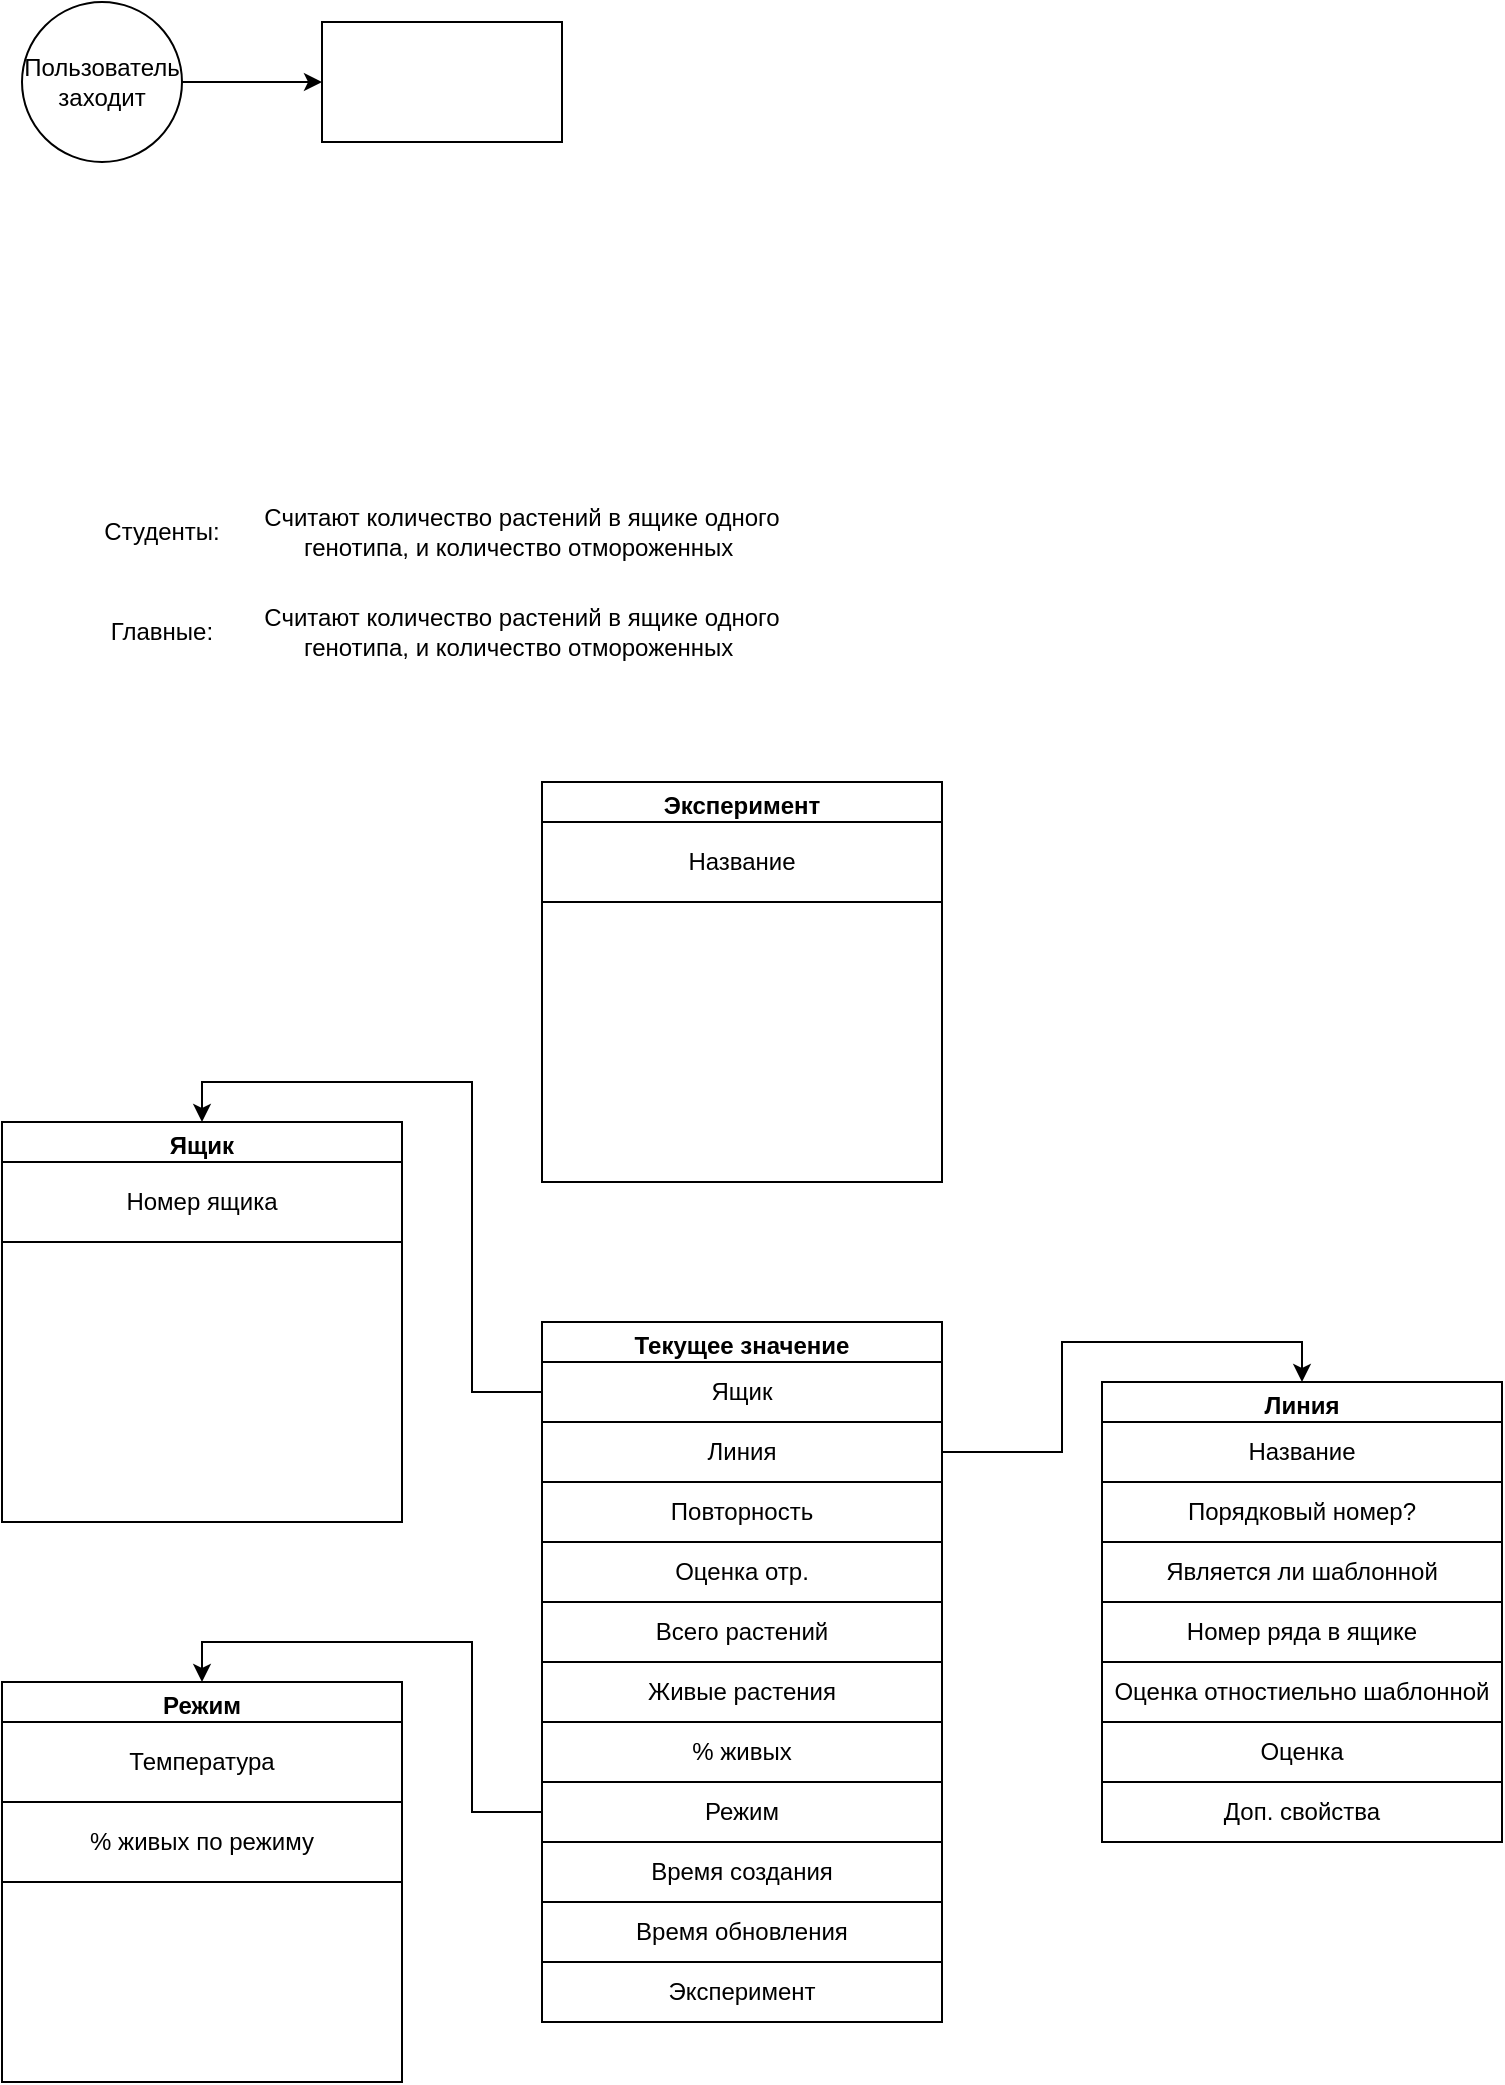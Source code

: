 <mxfile version="23.0.2" type="github">
  <diagram name="Страница — 1" id="YAEtq28-chyO94Poa2OC">
    <mxGraphModel dx="863" dy="544" grid="1" gridSize="10" guides="1" tooltips="1" connect="1" arrows="1" fold="1" page="1" pageScale="1" pageWidth="827" pageHeight="1169" math="0" shadow="0">
      <root>
        <mxCell id="0" />
        <mxCell id="1" parent="0" />
        <mxCell id="zbwAHKaqkKXnbk_BlWzs-1" value="" style="rounded=0;whiteSpace=wrap;html=1;" parent="1" vertex="1">
          <mxGeometry x="170" y="90" width="120" height="60" as="geometry" />
        </mxCell>
        <mxCell id="zbwAHKaqkKXnbk_BlWzs-2" value="Студенты:" style="text;html=1;strokeColor=none;fillColor=none;align=center;verticalAlign=middle;whiteSpace=wrap;rounded=0;" parent="1" vertex="1">
          <mxGeometry x="60" y="330" width="60" height="30" as="geometry" />
        </mxCell>
        <mxCell id="zbwAHKaqkKXnbk_BlWzs-3" value="Главные:" style="text;html=1;strokeColor=none;fillColor=none;align=center;verticalAlign=middle;whiteSpace=wrap;rounded=0;" parent="1" vertex="1">
          <mxGeometry x="60" y="380" width="60" height="30" as="geometry" />
        </mxCell>
        <mxCell id="zbwAHKaqkKXnbk_BlWzs-4" value="Считают количество растений в ящике одного генотипа, и количество отмороженных&amp;nbsp;" style="text;html=1;strokeColor=none;fillColor=none;align=center;verticalAlign=middle;whiteSpace=wrap;rounded=0;" parent="1" vertex="1">
          <mxGeometry x="120" y="330" width="300" height="30" as="geometry" />
        </mxCell>
        <mxCell id="zbwAHKaqkKXnbk_BlWzs-5" value="Считают количество растений в ящике одного генотипа, и количество отмороженных&amp;nbsp;" style="text;html=1;strokeColor=none;fillColor=none;align=center;verticalAlign=middle;whiteSpace=wrap;rounded=0;" parent="1" vertex="1">
          <mxGeometry x="120" y="380" width="300" height="30" as="geometry" />
        </mxCell>
        <mxCell id="zbwAHKaqkKXnbk_BlWzs-7" style="edgeStyle=orthogonalEdgeStyle;rounded=0;orthogonalLoop=1;jettySize=auto;html=1;entryX=0;entryY=0.5;entryDx=0;entryDy=0;" parent="1" source="zbwAHKaqkKXnbk_BlWzs-6" target="zbwAHKaqkKXnbk_BlWzs-1" edge="1">
          <mxGeometry relative="1" as="geometry" />
        </mxCell>
        <mxCell id="zbwAHKaqkKXnbk_BlWzs-6" value="Пользователь заходит" style="ellipse;whiteSpace=wrap;html=1;aspect=fixed;" parent="1" vertex="1">
          <mxGeometry x="20" y="80" width="80" height="80" as="geometry" />
        </mxCell>
        <mxCell id="zbwAHKaqkKXnbk_BlWzs-8" value="Ящик" style="swimlane;whiteSpace=wrap;html=1;" parent="1" vertex="1">
          <mxGeometry x="10" y="640" width="200" height="200" as="geometry" />
        </mxCell>
        <mxCell id="zbwAHKaqkKXnbk_BlWzs-41" value="Номер ящика" style="rounded=0;whiteSpace=wrap;html=1;" parent="zbwAHKaqkKXnbk_BlWzs-8" vertex="1">
          <mxGeometry y="20" width="200" height="40" as="geometry" />
        </mxCell>
        <mxCell id="zbwAHKaqkKXnbk_BlWzs-15" value="Линия" style="swimlane;whiteSpace=wrap;html=1;" parent="1" vertex="1">
          <mxGeometry x="560" y="770" width="200" height="230" as="geometry" />
        </mxCell>
        <mxCell id="zbwAHKaqkKXnbk_BlWzs-38" value="Название" style="rounded=0;whiteSpace=wrap;html=1;" parent="zbwAHKaqkKXnbk_BlWzs-15" vertex="1">
          <mxGeometry y="20" width="200" height="30" as="geometry" />
        </mxCell>
        <mxCell id="S7KA-RrN71qxMTI1jgzs-2" value="Порядковый номер?" style="rounded=0;whiteSpace=wrap;html=1;" vertex="1" parent="zbwAHKaqkKXnbk_BlWzs-15">
          <mxGeometry y="50" width="200" height="30" as="geometry" />
        </mxCell>
        <mxCell id="S7KA-RrN71qxMTI1jgzs-6" value="Является ли шаблонной" style="rounded=0;whiteSpace=wrap;html=1;" vertex="1" parent="zbwAHKaqkKXnbk_BlWzs-15">
          <mxGeometry y="80" width="200" height="30" as="geometry" />
        </mxCell>
        <mxCell id="S7KA-RrN71qxMTI1jgzs-29" value="Номер ряда в ящике" style="rounded=0;whiteSpace=wrap;html=1;" vertex="1" parent="zbwAHKaqkKXnbk_BlWzs-15">
          <mxGeometry y="110" width="200" height="30" as="geometry" />
        </mxCell>
        <mxCell id="zbwAHKaqkKXnbk_BlWzs-45" value="Оценка отностиельно шаблонной" style="rounded=0;whiteSpace=wrap;html=1;" parent="zbwAHKaqkKXnbk_BlWzs-15" vertex="1">
          <mxGeometry y="140" width="200" height="30" as="geometry" />
        </mxCell>
        <mxCell id="zbwAHKaqkKXnbk_BlWzs-42" value="Оценка" style="rounded=0;whiteSpace=wrap;html=1;" parent="zbwAHKaqkKXnbk_BlWzs-15" vertex="1">
          <mxGeometry y="170" width="200" height="30" as="geometry" />
        </mxCell>
        <mxCell id="zbwAHKaqkKXnbk_BlWzs-43" value="Доп. свойства" style="rounded=0;whiteSpace=wrap;html=1;" parent="zbwAHKaqkKXnbk_BlWzs-15" vertex="1">
          <mxGeometry y="200" width="200" height="30" as="geometry" />
        </mxCell>
        <mxCell id="zbwAHKaqkKXnbk_BlWzs-22" style="edgeStyle=orthogonalEdgeStyle;rounded=0;orthogonalLoop=1;jettySize=auto;html=1;exitX=0;exitY=0.5;exitDx=0;exitDy=0;entryX=0.5;entryY=0;entryDx=0;entryDy=0;" parent="1" source="zbwAHKaqkKXnbk_BlWzs-24" target="zbwAHKaqkKXnbk_BlWzs-8" edge="1">
          <mxGeometry relative="1" as="geometry" />
        </mxCell>
        <mxCell id="zbwAHKaqkKXnbk_BlWzs-23" style="edgeStyle=orthogonalEdgeStyle;rounded=0;orthogonalLoop=1;jettySize=auto;html=1;entryX=0.5;entryY=0;entryDx=0;entryDy=0;exitX=1;exitY=0.5;exitDx=0;exitDy=0;" parent="1" source="zbwAHKaqkKXnbk_BlWzs-25" target="zbwAHKaqkKXnbk_BlWzs-15" edge="1">
          <mxGeometry relative="1" as="geometry">
            <Array as="points">
              <mxPoint x="540" y="805" />
              <mxPoint x="540" y="750" />
              <mxPoint x="660" y="750" />
            </Array>
          </mxGeometry>
        </mxCell>
        <mxCell id="zbwAHKaqkKXnbk_BlWzs-21" value="Текущее значение" style="swimlane;whiteSpace=wrap;html=1;" parent="1" vertex="1">
          <mxGeometry x="280" y="740" width="200" height="350" as="geometry" />
        </mxCell>
        <mxCell id="zbwAHKaqkKXnbk_BlWzs-24" value="Ящик" style="rounded=0;whiteSpace=wrap;html=1;" parent="zbwAHKaqkKXnbk_BlWzs-21" vertex="1">
          <mxGeometry y="20" width="200" height="30" as="geometry" />
        </mxCell>
        <mxCell id="zbwAHKaqkKXnbk_BlWzs-25" value="Линия" style="rounded=0;whiteSpace=wrap;html=1;" parent="zbwAHKaqkKXnbk_BlWzs-21" vertex="1">
          <mxGeometry y="50" width="200" height="30" as="geometry" />
        </mxCell>
        <mxCell id="zbwAHKaqkKXnbk_BlWzs-26" value="Оценка отр." style="rounded=0;whiteSpace=wrap;html=1;" parent="zbwAHKaqkKXnbk_BlWzs-21" vertex="1">
          <mxGeometry y="110" width="200" height="30" as="geometry" />
        </mxCell>
        <mxCell id="zbwAHKaqkKXnbk_BlWzs-27" value="Всего растений" style="rounded=0;whiteSpace=wrap;html=1;" parent="zbwAHKaqkKXnbk_BlWzs-21" vertex="1">
          <mxGeometry y="140" width="200" height="30" as="geometry" />
        </mxCell>
        <mxCell id="zbwAHKaqkKXnbk_BlWzs-28" value="Живые растения" style="rounded=0;whiteSpace=wrap;html=1;" parent="zbwAHKaqkKXnbk_BlWzs-21" vertex="1">
          <mxGeometry y="170" width="200" height="30" as="geometry" />
        </mxCell>
        <mxCell id="zbwAHKaqkKXnbk_BlWzs-29" value="% живых" style="rounded=0;whiteSpace=wrap;html=1;" parent="zbwAHKaqkKXnbk_BlWzs-21" vertex="1">
          <mxGeometry y="200" width="200" height="30" as="geometry" />
        </mxCell>
        <mxCell id="zbwAHKaqkKXnbk_BlWzs-30" value="Повторность" style="rounded=0;whiteSpace=wrap;html=1;" parent="zbwAHKaqkKXnbk_BlWzs-21" vertex="1">
          <mxGeometry y="80" width="200" height="30" as="geometry" />
        </mxCell>
        <mxCell id="S7KA-RrN71qxMTI1jgzs-26" value="Режим" style="rounded=0;whiteSpace=wrap;html=1;" vertex="1" parent="zbwAHKaqkKXnbk_BlWzs-21">
          <mxGeometry y="230" width="200" height="30" as="geometry" />
        </mxCell>
        <mxCell id="S7KA-RrN71qxMTI1jgzs-30" value="Время создания" style="rounded=0;whiteSpace=wrap;html=1;" vertex="1" parent="zbwAHKaqkKXnbk_BlWzs-21">
          <mxGeometry y="260" width="200" height="30" as="geometry" />
        </mxCell>
        <mxCell id="S7KA-RrN71qxMTI1jgzs-31" value="Время обновления" style="rounded=0;whiteSpace=wrap;html=1;" vertex="1" parent="zbwAHKaqkKXnbk_BlWzs-21">
          <mxGeometry y="290" width="200" height="30" as="geometry" />
        </mxCell>
        <mxCell id="S7KA-RrN71qxMTI1jgzs-32" value="Эксперимент" style="rounded=0;whiteSpace=wrap;html=1;" vertex="1" parent="zbwAHKaqkKXnbk_BlWzs-21">
          <mxGeometry y="320" width="200" height="30" as="geometry" />
        </mxCell>
        <mxCell id="S7KA-RrN71qxMTI1jgzs-4" value="Эксперимент" style="swimlane;whiteSpace=wrap;html=1;" vertex="1" parent="1">
          <mxGeometry x="280" y="470" width="200" height="200" as="geometry" />
        </mxCell>
        <mxCell id="S7KA-RrN71qxMTI1jgzs-33" value="Название" style="rounded=0;whiteSpace=wrap;html=1;" vertex="1" parent="S7KA-RrN71qxMTI1jgzs-4">
          <mxGeometry y="20" width="200" height="40" as="geometry" />
        </mxCell>
        <mxCell id="S7KA-RrN71qxMTI1jgzs-16" value="Режим" style="swimlane;whiteSpace=wrap;html=1;" vertex="1" parent="1">
          <mxGeometry x="10" y="920" width="200" height="200" as="geometry" />
        </mxCell>
        <mxCell id="S7KA-RrN71qxMTI1jgzs-17" value="Температура" style="rounded=0;whiteSpace=wrap;html=1;" vertex="1" parent="S7KA-RrN71qxMTI1jgzs-16">
          <mxGeometry y="20" width="200" height="40" as="geometry" />
        </mxCell>
        <mxCell id="zbwAHKaqkKXnbk_BlWzs-37" value="% живых по режиму" style="rounded=0;whiteSpace=wrap;html=1;" parent="S7KA-RrN71qxMTI1jgzs-16" vertex="1">
          <mxGeometry y="60" width="200" height="40" as="geometry" />
        </mxCell>
        <mxCell id="S7KA-RrN71qxMTI1jgzs-27" style="edgeStyle=orthogonalEdgeStyle;rounded=0;orthogonalLoop=1;jettySize=auto;html=1;entryX=0.5;entryY=0;entryDx=0;entryDy=0;" edge="1" parent="1" source="S7KA-RrN71qxMTI1jgzs-26" target="S7KA-RrN71qxMTI1jgzs-16">
          <mxGeometry relative="1" as="geometry" />
        </mxCell>
      </root>
    </mxGraphModel>
  </diagram>
</mxfile>
